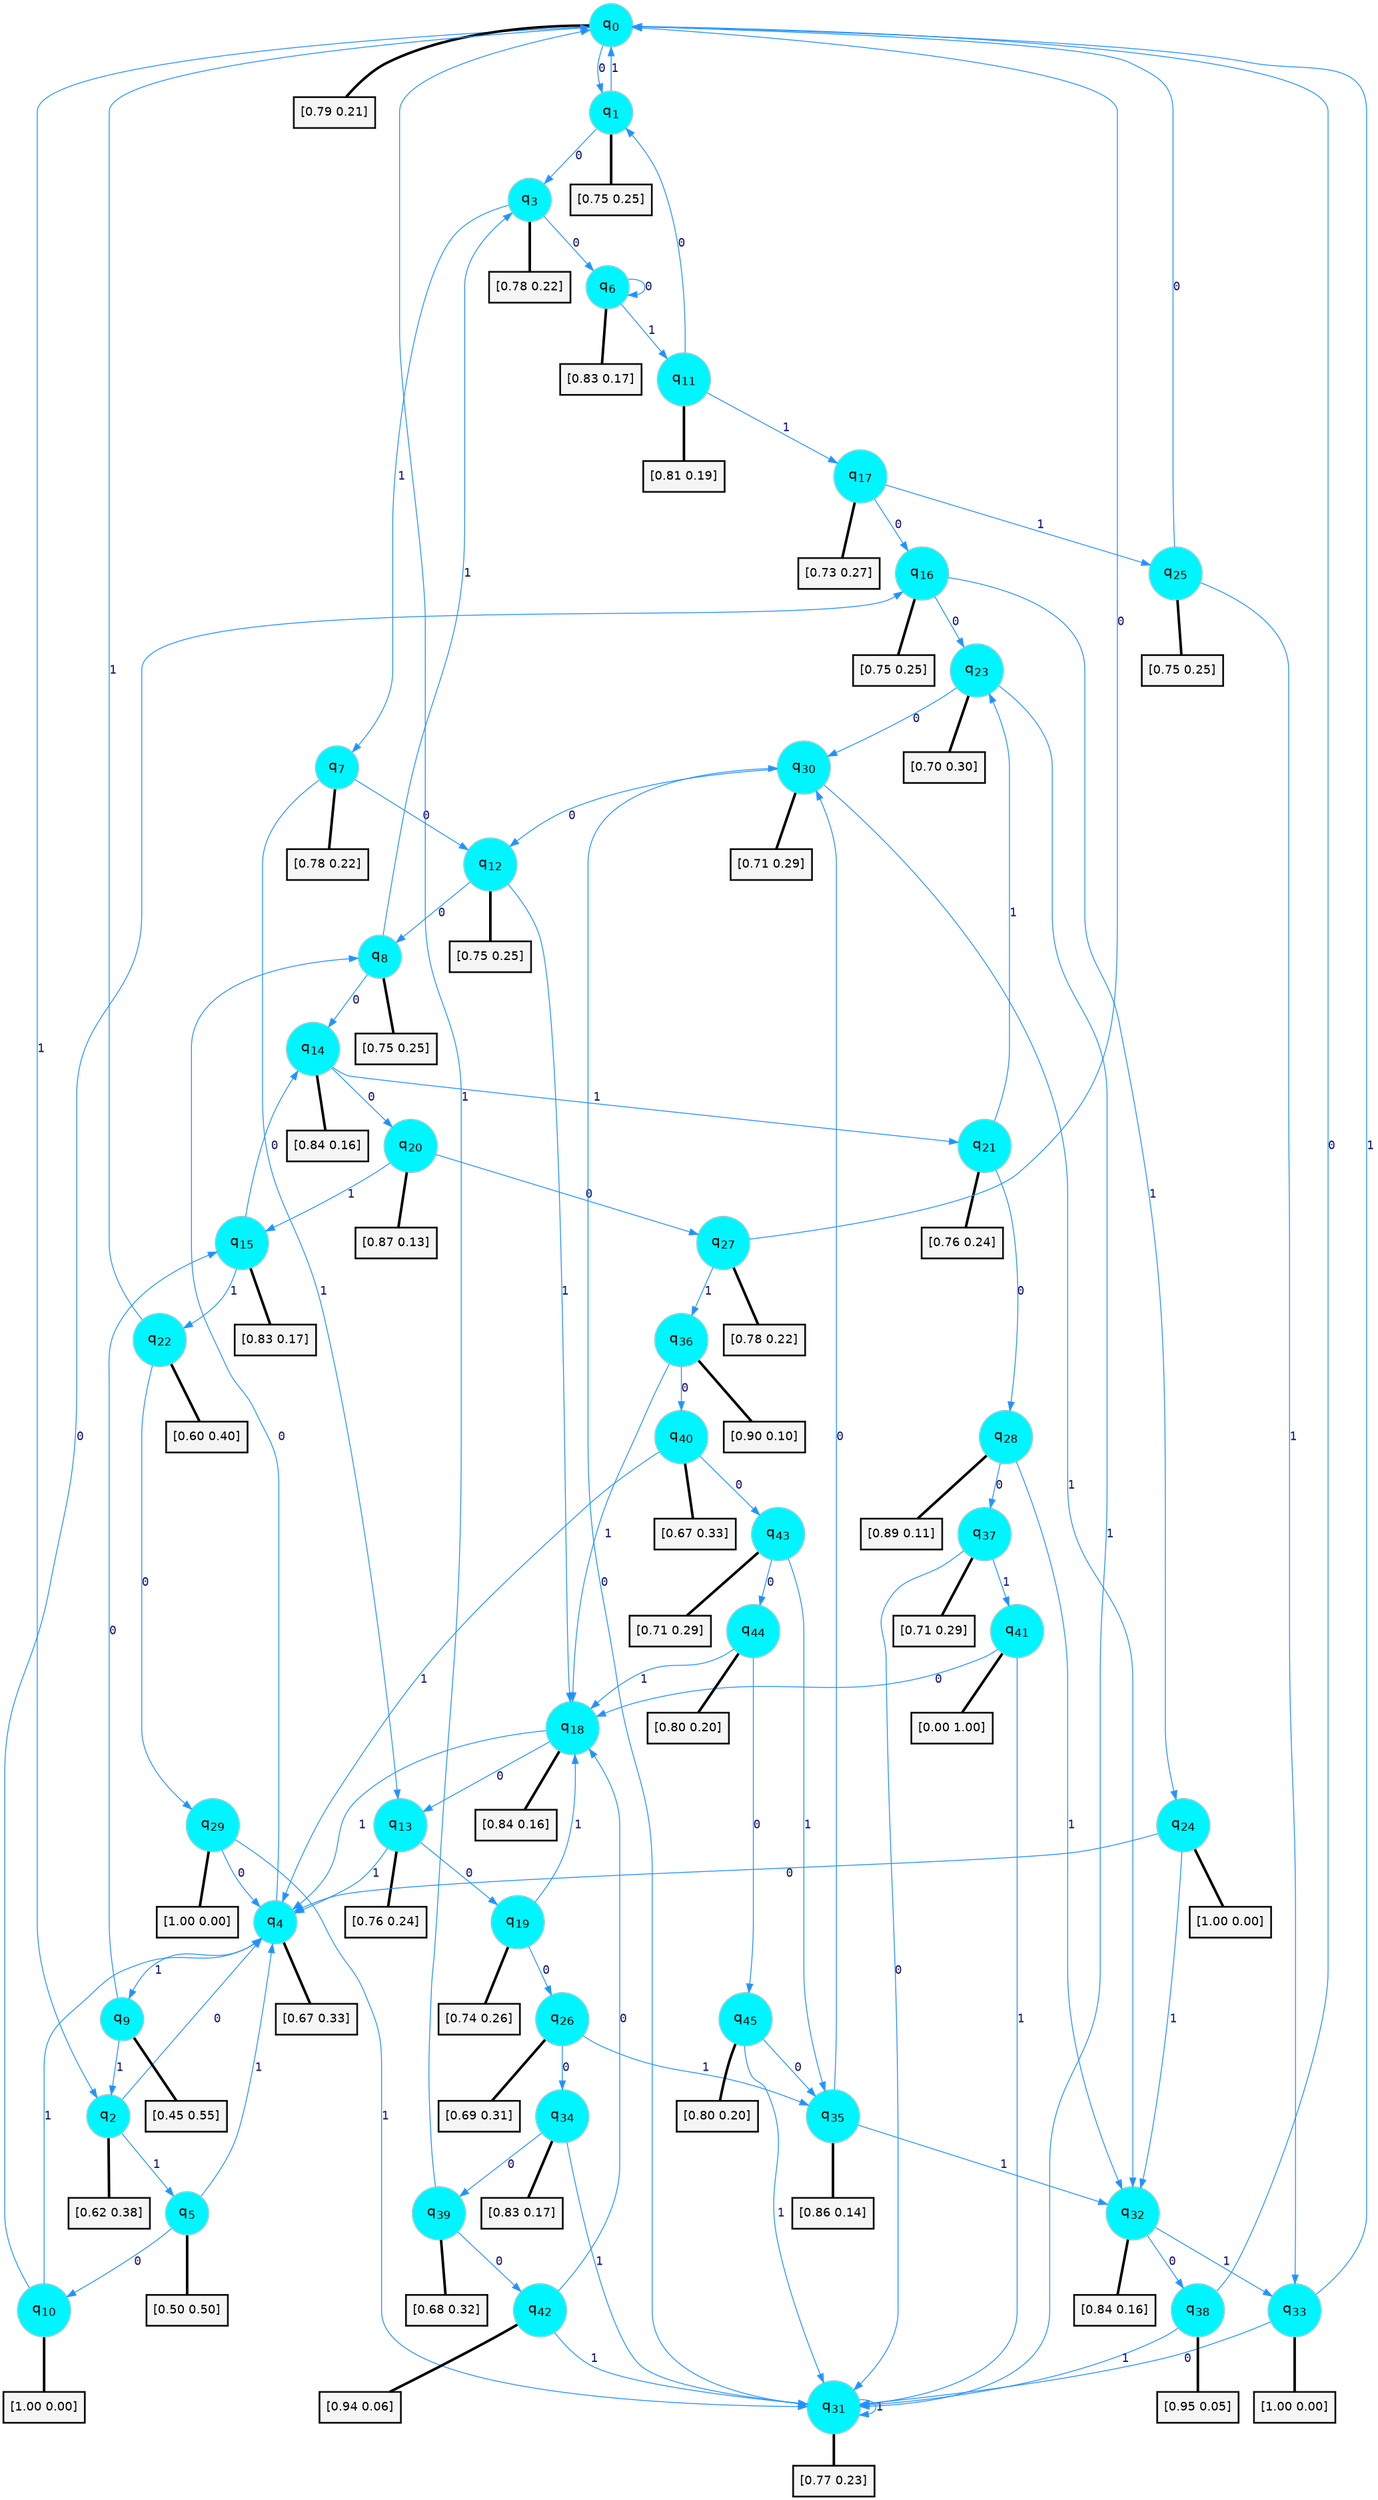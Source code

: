 digraph G {
graph [
bgcolor=transparent, dpi=300, rankdir=TD, size="40,25"];
node [
color=gray, fillcolor=turquoise1, fontcolor=black, fontname=Helvetica, fontsize=16, fontweight=bold, shape=circle, style=filled];
edge [
arrowsize=1, color=dodgerblue1, fontcolor=midnightblue, fontname=courier, fontweight=bold, penwidth=1, style=solid, weight=20];
0[label=<q<SUB>0</SUB>>];
1[label=<q<SUB>1</SUB>>];
2[label=<q<SUB>2</SUB>>];
3[label=<q<SUB>3</SUB>>];
4[label=<q<SUB>4</SUB>>];
5[label=<q<SUB>5</SUB>>];
6[label=<q<SUB>6</SUB>>];
7[label=<q<SUB>7</SUB>>];
8[label=<q<SUB>8</SUB>>];
9[label=<q<SUB>9</SUB>>];
10[label=<q<SUB>10</SUB>>];
11[label=<q<SUB>11</SUB>>];
12[label=<q<SUB>12</SUB>>];
13[label=<q<SUB>13</SUB>>];
14[label=<q<SUB>14</SUB>>];
15[label=<q<SUB>15</SUB>>];
16[label=<q<SUB>16</SUB>>];
17[label=<q<SUB>17</SUB>>];
18[label=<q<SUB>18</SUB>>];
19[label=<q<SUB>19</SUB>>];
20[label=<q<SUB>20</SUB>>];
21[label=<q<SUB>21</SUB>>];
22[label=<q<SUB>22</SUB>>];
23[label=<q<SUB>23</SUB>>];
24[label=<q<SUB>24</SUB>>];
25[label=<q<SUB>25</SUB>>];
26[label=<q<SUB>26</SUB>>];
27[label=<q<SUB>27</SUB>>];
28[label=<q<SUB>28</SUB>>];
29[label=<q<SUB>29</SUB>>];
30[label=<q<SUB>30</SUB>>];
31[label=<q<SUB>31</SUB>>];
32[label=<q<SUB>32</SUB>>];
33[label=<q<SUB>33</SUB>>];
34[label=<q<SUB>34</SUB>>];
35[label=<q<SUB>35</SUB>>];
36[label=<q<SUB>36</SUB>>];
37[label=<q<SUB>37</SUB>>];
38[label=<q<SUB>38</SUB>>];
39[label=<q<SUB>39</SUB>>];
40[label=<q<SUB>40</SUB>>];
41[label=<q<SUB>41</SUB>>];
42[label=<q<SUB>42</SUB>>];
43[label=<q<SUB>43</SUB>>];
44[label=<q<SUB>44</SUB>>];
45[label=<q<SUB>45</SUB>>];
46[label="[0.79 0.21]", shape=box,fontcolor=black, fontname=Helvetica, fontsize=14, penwidth=2, fillcolor=whitesmoke,color=black];
47[label="[0.75 0.25]", shape=box,fontcolor=black, fontname=Helvetica, fontsize=14, penwidth=2, fillcolor=whitesmoke,color=black];
48[label="[0.62 0.38]", shape=box,fontcolor=black, fontname=Helvetica, fontsize=14, penwidth=2, fillcolor=whitesmoke,color=black];
49[label="[0.78 0.22]", shape=box,fontcolor=black, fontname=Helvetica, fontsize=14, penwidth=2, fillcolor=whitesmoke,color=black];
50[label="[0.67 0.33]", shape=box,fontcolor=black, fontname=Helvetica, fontsize=14, penwidth=2, fillcolor=whitesmoke,color=black];
51[label="[0.50 0.50]", shape=box,fontcolor=black, fontname=Helvetica, fontsize=14, penwidth=2, fillcolor=whitesmoke,color=black];
52[label="[0.83 0.17]", shape=box,fontcolor=black, fontname=Helvetica, fontsize=14, penwidth=2, fillcolor=whitesmoke,color=black];
53[label="[0.78 0.22]", shape=box,fontcolor=black, fontname=Helvetica, fontsize=14, penwidth=2, fillcolor=whitesmoke,color=black];
54[label="[0.75 0.25]", shape=box,fontcolor=black, fontname=Helvetica, fontsize=14, penwidth=2, fillcolor=whitesmoke,color=black];
55[label="[0.45 0.55]", shape=box,fontcolor=black, fontname=Helvetica, fontsize=14, penwidth=2, fillcolor=whitesmoke,color=black];
56[label="[1.00 0.00]", shape=box,fontcolor=black, fontname=Helvetica, fontsize=14, penwidth=2, fillcolor=whitesmoke,color=black];
57[label="[0.81 0.19]", shape=box,fontcolor=black, fontname=Helvetica, fontsize=14, penwidth=2, fillcolor=whitesmoke,color=black];
58[label="[0.75 0.25]", shape=box,fontcolor=black, fontname=Helvetica, fontsize=14, penwidth=2, fillcolor=whitesmoke,color=black];
59[label="[0.76 0.24]", shape=box,fontcolor=black, fontname=Helvetica, fontsize=14, penwidth=2, fillcolor=whitesmoke,color=black];
60[label="[0.84 0.16]", shape=box,fontcolor=black, fontname=Helvetica, fontsize=14, penwidth=2, fillcolor=whitesmoke,color=black];
61[label="[0.83 0.17]", shape=box,fontcolor=black, fontname=Helvetica, fontsize=14, penwidth=2, fillcolor=whitesmoke,color=black];
62[label="[0.75 0.25]", shape=box,fontcolor=black, fontname=Helvetica, fontsize=14, penwidth=2, fillcolor=whitesmoke,color=black];
63[label="[0.73 0.27]", shape=box,fontcolor=black, fontname=Helvetica, fontsize=14, penwidth=2, fillcolor=whitesmoke,color=black];
64[label="[0.84 0.16]", shape=box,fontcolor=black, fontname=Helvetica, fontsize=14, penwidth=2, fillcolor=whitesmoke,color=black];
65[label="[0.74 0.26]", shape=box,fontcolor=black, fontname=Helvetica, fontsize=14, penwidth=2, fillcolor=whitesmoke,color=black];
66[label="[0.87 0.13]", shape=box,fontcolor=black, fontname=Helvetica, fontsize=14, penwidth=2, fillcolor=whitesmoke,color=black];
67[label="[0.76 0.24]", shape=box,fontcolor=black, fontname=Helvetica, fontsize=14, penwidth=2, fillcolor=whitesmoke,color=black];
68[label="[0.60 0.40]", shape=box,fontcolor=black, fontname=Helvetica, fontsize=14, penwidth=2, fillcolor=whitesmoke,color=black];
69[label="[0.70 0.30]", shape=box,fontcolor=black, fontname=Helvetica, fontsize=14, penwidth=2, fillcolor=whitesmoke,color=black];
70[label="[1.00 0.00]", shape=box,fontcolor=black, fontname=Helvetica, fontsize=14, penwidth=2, fillcolor=whitesmoke,color=black];
71[label="[0.75 0.25]", shape=box,fontcolor=black, fontname=Helvetica, fontsize=14, penwidth=2, fillcolor=whitesmoke,color=black];
72[label="[0.69 0.31]", shape=box,fontcolor=black, fontname=Helvetica, fontsize=14, penwidth=2, fillcolor=whitesmoke,color=black];
73[label="[0.78 0.22]", shape=box,fontcolor=black, fontname=Helvetica, fontsize=14, penwidth=2, fillcolor=whitesmoke,color=black];
74[label="[0.89 0.11]", shape=box,fontcolor=black, fontname=Helvetica, fontsize=14, penwidth=2, fillcolor=whitesmoke,color=black];
75[label="[1.00 0.00]", shape=box,fontcolor=black, fontname=Helvetica, fontsize=14, penwidth=2, fillcolor=whitesmoke,color=black];
76[label="[0.71 0.29]", shape=box,fontcolor=black, fontname=Helvetica, fontsize=14, penwidth=2, fillcolor=whitesmoke,color=black];
77[label="[0.77 0.23]", shape=box,fontcolor=black, fontname=Helvetica, fontsize=14, penwidth=2, fillcolor=whitesmoke,color=black];
78[label="[0.84 0.16]", shape=box,fontcolor=black, fontname=Helvetica, fontsize=14, penwidth=2, fillcolor=whitesmoke,color=black];
79[label="[1.00 0.00]", shape=box,fontcolor=black, fontname=Helvetica, fontsize=14, penwidth=2, fillcolor=whitesmoke,color=black];
80[label="[0.83 0.17]", shape=box,fontcolor=black, fontname=Helvetica, fontsize=14, penwidth=2, fillcolor=whitesmoke,color=black];
81[label="[0.86 0.14]", shape=box,fontcolor=black, fontname=Helvetica, fontsize=14, penwidth=2, fillcolor=whitesmoke,color=black];
82[label="[0.90 0.10]", shape=box,fontcolor=black, fontname=Helvetica, fontsize=14, penwidth=2, fillcolor=whitesmoke,color=black];
83[label="[0.71 0.29]", shape=box,fontcolor=black, fontname=Helvetica, fontsize=14, penwidth=2, fillcolor=whitesmoke,color=black];
84[label="[0.95 0.05]", shape=box,fontcolor=black, fontname=Helvetica, fontsize=14, penwidth=2, fillcolor=whitesmoke,color=black];
85[label="[0.68 0.32]", shape=box,fontcolor=black, fontname=Helvetica, fontsize=14, penwidth=2, fillcolor=whitesmoke,color=black];
86[label="[0.67 0.33]", shape=box,fontcolor=black, fontname=Helvetica, fontsize=14, penwidth=2, fillcolor=whitesmoke,color=black];
87[label="[0.00 1.00]", shape=box,fontcolor=black, fontname=Helvetica, fontsize=14, penwidth=2, fillcolor=whitesmoke,color=black];
88[label="[0.94 0.06]", shape=box,fontcolor=black, fontname=Helvetica, fontsize=14, penwidth=2, fillcolor=whitesmoke,color=black];
89[label="[0.71 0.29]", shape=box,fontcolor=black, fontname=Helvetica, fontsize=14, penwidth=2, fillcolor=whitesmoke,color=black];
90[label="[0.80 0.20]", shape=box,fontcolor=black, fontname=Helvetica, fontsize=14, penwidth=2, fillcolor=whitesmoke,color=black];
91[label="[0.80 0.20]", shape=box,fontcolor=black, fontname=Helvetica, fontsize=14, penwidth=2, fillcolor=whitesmoke,color=black];
0->1 [label=0];
0->2 [label=1];
0->46 [arrowhead=none, penwidth=3,color=black];
1->3 [label=0];
1->0 [label=1];
1->47 [arrowhead=none, penwidth=3,color=black];
2->4 [label=0];
2->5 [label=1];
2->48 [arrowhead=none, penwidth=3,color=black];
3->6 [label=0];
3->7 [label=1];
3->49 [arrowhead=none, penwidth=3,color=black];
4->8 [label=0];
4->9 [label=1];
4->50 [arrowhead=none, penwidth=3,color=black];
5->10 [label=0];
5->4 [label=1];
5->51 [arrowhead=none, penwidth=3,color=black];
6->6 [label=0];
6->11 [label=1];
6->52 [arrowhead=none, penwidth=3,color=black];
7->12 [label=0];
7->13 [label=1];
7->53 [arrowhead=none, penwidth=3,color=black];
8->14 [label=0];
8->3 [label=1];
8->54 [arrowhead=none, penwidth=3,color=black];
9->15 [label=0];
9->2 [label=1];
9->55 [arrowhead=none, penwidth=3,color=black];
10->16 [label=0];
10->4 [label=1];
10->56 [arrowhead=none, penwidth=3,color=black];
11->1 [label=0];
11->17 [label=1];
11->57 [arrowhead=none, penwidth=3,color=black];
12->8 [label=0];
12->18 [label=1];
12->58 [arrowhead=none, penwidth=3,color=black];
13->19 [label=0];
13->4 [label=1];
13->59 [arrowhead=none, penwidth=3,color=black];
14->20 [label=0];
14->21 [label=1];
14->60 [arrowhead=none, penwidth=3,color=black];
15->14 [label=0];
15->22 [label=1];
15->61 [arrowhead=none, penwidth=3,color=black];
16->23 [label=0];
16->24 [label=1];
16->62 [arrowhead=none, penwidth=3,color=black];
17->16 [label=0];
17->25 [label=1];
17->63 [arrowhead=none, penwidth=3,color=black];
18->13 [label=0];
18->4 [label=1];
18->64 [arrowhead=none, penwidth=3,color=black];
19->26 [label=0];
19->18 [label=1];
19->65 [arrowhead=none, penwidth=3,color=black];
20->27 [label=0];
20->15 [label=1];
20->66 [arrowhead=none, penwidth=3,color=black];
21->28 [label=0];
21->23 [label=1];
21->67 [arrowhead=none, penwidth=3,color=black];
22->29 [label=0];
22->0 [label=1];
22->68 [arrowhead=none, penwidth=3,color=black];
23->30 [label=0];
23->31 [label=1];
23->69 [arrowhead=none, penwidth=3,color=black];
24->4 [label=0];
24->32 [label=1];
24->70 [arrowhead=none, penwidth=3,color=black];
25->0 [label=0];
25->33 [label=1];
25->71 [arrowhead=none, penwidth=3,color=black];
26->34 [label=0];
26->35 [label=1];
26->72 [arrowhead=none, penwidth=3,color=black];
27->0 [label=0];
27->36 [label=1];
27->73 [arrowhead=none, penwidth=3,color=black];
28->37 [label=0];
28->32 [label=1];
28->74 [arrowhead=none, penwidth=3,color=black];
29->4 [label=0];
29->31 [label=1];
29->75 [arrowhead=none, penwidth=3,color=black];
30->12 [label=0];
30->32 [label=1];
30->76 [arrowhead=none, penwidth=3,color=black];
31->30 [label=0];
31->31 [label=1];
31->77 [arrowhead=none, penwidth=3,color=black];
32->38 [label=0];
32->33 [label=1];
32->78 [arrowhead=none, penwidth=3,color=black];
33->31 [label=0];
33->0 [label=1];
33->79 [arrowhead=none, penwidth=3,color=black];
34->39 [label=0];
34->31 [label=1];
34->80 [arrowhead=none, penwidth=3,color=black];
35->30 [label=0];
35->32 [label=1];
35->81 [arrowhead=none, penwidth=3,color=black];
36->40 [label=0];
36->18 [label=1];
36->82 [arrowhead=none, penwidth=3,color=black];
37->31 [label=0];
37->41 [label=1];
37->83 [arrowhead=none, penwidth=3,color=black];
38->0 [label=0];
38->31 [label=1];
38->84 [arrowhead=none, penwidth=3,color=black];
39->42 [label=0];
39->0 [label=1];
39->85 [arrowhead=none, penwidth=3,color=black];
40->43 [label=0];
40->4 [label=1];
40->86 [arrowhead=none, penwidth=3,color=black];
41->18 [label=0];
41->31 [label=1];
41->87 [arrowhead=none, penwidth=3,color=black];
42->18 [label=0];
42->31 [label=1];
42->88 [arrowhead=none, penwidth=3,color=black];
43->44 [label=0];
43->35 [label=1];
43->89 [arrowhead=none, penwidth=3,color=black];
44->45 [label=0];
44->18 [label=1];
44->90 [arrowhead=none, penwidth=3,color=black];
45->35 [label=0];
45->31 [label=1];
45->91 [arrowhead=none, penwidth=3,color=black];
}
